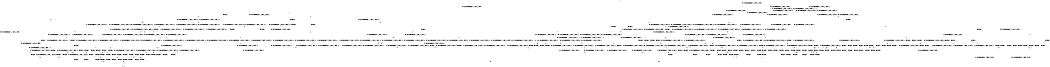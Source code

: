 digraph BCG {
size = "7, 10.5";
center = TRUE;
node [shape = circle];
0 [peripheries = 2];
0 -> 1 [label = "EX !0 !ATOMIC_EXCH_BRANCH (1, +1, TRUE, +0, 2, TRUE) !::"];
0 -> 2 [label = "EX !1 !ATOMIC_EXCH_BRANCH (1, +0, TRUE, +0, 1, TRUE) !::"];
0 -> 3 [label = "EX !2 !ATOMIC_EXCH_BRANCH (1, +0, FALSE, +0, 3, TRUE) !::"];
0 -> 4 [label = "EX !0 !ATOMIC_EXCH_BRANCH (1, +1, TRUE, +0, 2, TRUE) !::"];
2 -> 5 [label = "EX !1 !ATOMIC_EXCH_BRANCH (1, +0, TRUE, +0, 1, TRUE) !:0:1:"];
2 -> 6 [label = "EX !2 !ATOMIC_EXCH_BRANCH (1, +0, FALSE, +0, 3, TRUE) !:0:1:"];
2 -> 7 [label = "EX !0 !ATOMIC_EXCH_BRANCH (1, +1, TRUE, +0, 2, TRUE) !:0:1:"];
2 -> 8 [label = "EX !1 !ATOMIC_EXCH_BRANCH (1, +0, TRUE, +0, 1, TRUE) !:0:1:"];
3 -> 9 [label = "EX !0 !ATOMIC_EXCH_BRANCH (1, +1, TRUE, +0, 2, TRUE) !:0:1:2:"];
3 -> 10 [label = "TERMINATE !2"];
3 -> 11 [label = "EX !1 !ATOMIC_EXCH_BRANCH (1, +0, TRUE, +0, 1, TRUE) !:0:1:2:"];
3 -> 12 [label = "EX !0 !ATOMIC_EXCH_BRANCH (1, +1, TRUE, +0, 2, TRUE) !:0:1:2:"];
4 -> 13 [label = "TERMINATE !0"];
4 -> 14 [label = "TERMINATE !0"];
4 -> 15 [label = "EX !1 !ATOMIC_EXCH_BRANCH (1, +0, TRUE, +0, 1, FALSE) !:0:"];
4 -> 16 [label = "EX !2 !ATOMIC_EXCH_BRANCH (1, +0, FALSE, +0, 3, FALSE) !:0:"];
5 -> 17 [label = "EX !0 !ATOMIC_EXCH_BRANCH (1, +1, TRUE, +0, 2, TRUE) !:0:1:"];
6 -> 18 [label = "EX !1 !ATOMIC_EXCH_BRANCH (1, +0, TRUE, +0, 1, TRUE) !:0:1:2:"];
6 -> 19 [label = "TERMINATE !2"];
6 -> 20 [label = "EX !0 !ATOMIC_EXCH_BRANCH (1, +1, TRUE, +0, 2, TRUE) !:0:1:2:"];
6 -> 11 [label = "EX !1 !ATOMIC_EXCH_BRANCH (1, +0, TRUE, +0, 1, TRUE) !:0:1:2:"];
7 -> 21 [label = "EX !1 !ATOMIC_EXCH_BRANCH (1, +0, TRUE, +0, 1, FALSE) !:0:1:"];
7 -> 22 [label = "TERMINATE !0"];
7 -> 23 [label = "EX !2 !ATOMIC_EXCH_BRANCH (1, +0, FALSE, +0, 3, FALSE) !:0:1:"];
7 -> 24 [label = "EX !1 !ATOMIC_EXCH_BRANCH (1, +0, TRUE, +0, 1, FALSE) !:0:1:"];
8 -> 17 [label = "EX !0 !ATOMIC_EXCH_BRANCH (1, +1, TRUE, +0, 2, TRUE) !:0:1:"];
8 -> 6 [label = "EX !2 !ATOMIC_EXCH_BRANCH (1, +0, FALSE, +0, 3, TRUE) !:0:1:"];
8 -> 7 [label = "EX !0 !ATOMIC_EXCH_BRANCH (1, +1, TRUE, +0, 2, TRUE) !:0:1:"];
8 -> 8 [label = "EX !1 !ATOMIC_EXCH_BRANCH (1, +0, TRUE, +0, 1, TRUE) !:0:1:"];
9 -> 25 [label = "EX !1 !ATOMIC_EXCH_BRANCH (1, +0, TRUE, +0, 1, FALSE) !:0:1:2:"];
10 -> 26 [label = "EX !0 !ATOMIC_EXCH_BRANCH (1, +1, TRUE, +0, 2, TRUE) !:0:1:"];
10 -> 27 [label = "EX !1 !ATOMIC_EXCH_BRANCH (1, +0, TRUE, +0, 1, TRUE) !:0:1:"];
10 -> 28 [label = "EX !0 !ATOMIC_EXCH_BRANCH (1, +1, TRUE, +0, 2, TRUE) !:0:1:"];
11 -> 29 [label = "EX !0 !ATOMIC_EXCH_BRANCH (1, +1, TRUE, +0, 2, TRUE) !:0:1:2:"];
11 -> 19 [label = "TERMINATE !2"];
11 -> 20 [label = "EX !0 !ATOMIC_EXCH_BRANCH (1, +1, TRUE, +0, 2, TRUE) !:0:1:2:"];
11 -> 11 [label = "EX !1 !ATOMIC_EXCH_BRANCH (1, +0, TRUE, +0, 1, TRUE) !:0:1:2:"];
12 -> 25 [label = "EX !1 !ATOMIC_EXCH_BRANCH (1, +0, TRUE, +0, 1, FALSE) !:0:1:2:"];
12 -> 30 [label = "TERMINATE !2"];
12 -> 31 [label = "TERMINATE !0"];
12 -> 32 [label = "EX !1 !ATOMIC_EXCH_BRANCH (1, +0, TRUE, +0, 1, FALSE) !:0:1:2:"];
13 -> 1 [label = "EX !2 !ATOMIC_EXCH_BRANCH (1, +0, FALSE, +0, 3, FALSE) !::"];
14 -> 1 [label = "EX !2 !ATOMIC_EXCH_BRANCH (1, +0, FALSE, +0, 3, FALSE) !::"];
14 -> 33 [label = "EX !1 !ATOMIC_EXCH_BRANCH (1, +0, TRUE, +0, 1, FALSE) !::"];
14 -> 34 [label = "EX !2 !ATOMIC_EXCH_BRANCH (1, +0, FALSE, +0, 3, FALSE) !::"];
15 -> 35 [label = "TERMINATE !0"];
15 -> 36 [label = "TERMINATE !1"];
15 -> 37 [label = "TERMINATE !0"];
15 -> 38 [label = "EX !2 !ATOMIC_EXCH_BRANCH (1, +0, FALSE, +0, 3, TRUE) !:0:1:"];
16 -> 39 [label = "EX !2 !ATOMIC_EXCH_BRANCH (1, +1, TRUE, +1, 1, TRUE) !:0:1:2:"];
16 -> 40 [label = "TERMINATE !0"];
16 -> 41 [label = "EX !1 !ATOMIC_EXCH_BRANCH (1, +0, TRUE, +0, 1, FALSE) !:0:1:2:"];
16 -> 42 [label = "EX !2 !ATOMIC_EXCH_BRANCH (1, +1, TRUE, +1, 1, TRUE) !:0:1:2:"];
17 -> 21 [label = "EX !1 !ATOMIC_EXCH_BRANCH (1, +0, TRUE, +0, 1, FALSE) !:0:1:"];
18 -> 29 [label = "EX !0 !ATOMIC_EXCH_BRANCH (1, +1, TRUE, +0, 2, TRUE) !:0:1:2:"];
19 -> 43 [label = "EX !1 !ATOMIC_EXCH_BRANCH (1, +0, TRUE, +0, 1, TRUE) !:0:1:"];
19 -> 44 [label = "EX !0 !ATOMIC_EXCH_BRANCH (1, +1, TRUE, +0, 2, TRUE) !:0:1:"];
19 -> 27 [label = "EX !1 !ATOMIC_EXCH_BRANCH (1, +0, TRUE, +0, 1, TRUE) !:0:1:"];
20 -> 25 [label = "EX !1 !ATOMIC_EXCH_BRANCH (1, +0, TRUE, +0, 1, FALSE) !:0:1:2:"];
20 -> 45 [label = "TERMINATE !2"];
20 -> 46 [label = "TERMINATE !0"];
20 -> 32 [label = "EX !1 !ATOMIC_EXCH_BRANCH (1, +0, TRUE, +0, 1, FALSE) !:0:1:2:"];
21 -> 35 [label = "TERMINATE !0"];
22 -> 47 [label = "EX !1 !ATOMIC_EXCH_BRANCH (1, +0, TRUE, +0, 1, FALSE) !:1:"];
22 -> 48 [label = "EX !2 !ATOMIC_EXCH_BRANCH (1, +0, FALSE, +0, 3, FALSE) !:1:"];
22 -> 49 [label = "EX !1 !ATOMIC_EXCH_BRANCH (1, +0, TRUE, +0, 1, FALSE) !:1:"];
23 -> 50 [label = "EX !1 !ATOMIC_EXCH_BRANCH (1, +0, TRUE, +0, 1, FALSE) !:0:1:2:"];
23 -> 51 [label = "TERMINATE !0"];
23 -> 52 [label = "EX !2 !ATOMIC_EXCH_BRANCH (1, +1, TRUE, +1, 1, TRUE) !:0:1:2:"];
23 -> 41 [label = "EX !1 !ATOMIC_EXCH_BRANCH (1, +0, TRUE, +0, 1, FALSE) !:0:1:2:"];
24 -> 35 [label = "TERMINATE !0"];
24 -> 36 [label = "TERMINATE !1"];
24 -> 37 [label = "TERMINATE !0"];
24 -> 38 [label = "EX !2 !ATOMIC_EXCH_BRANCH (1, +0, FALSE, +0, 3, TRUE) !:0:1:"];
25 -> 53 [label = "TERMINATE !0"];
26 -> 54 [label = "EX !1 !ATOMIC_EXCH_BRANCH (1, +0, TRUE, +0, 1, FALSE) !:0:1:"];
27 -> 55 [label = "EX !0 !ATOMIC_EXCH_BRANCH (1, +1, TRUE, +0, 2, TRUE) !:0:1:"];
27 -> 44 [label = "EX !0 !ATOMIC_EXCH_BRANCH (1, +1, TRUE, +0, 2, TRUE) !:0:1:"];
27 -> 27 [label = "EX !1 !ATOMIC_EXCH_BRANCH (1, +0, TRUE, +0, 1, TRUE) !:0:1:"];
28 -> 54 [label = "EX !1 !ATOMIC_EXCH_BRANCH (1, +0, TRUE, +0, 1, FALSE) !:0:1:"];
28 -> 56 [label = "TERMINATE !0"];
28 -> 57 [label = "EX !1 !ATOMIC_EXCH_BRANCH (1, +0, TRUE, +0, 1, FALSE) !:0:1:"];
29 -> 25 [label = "EX !1 !ATOMIC_EXCH_BRANCH (1, +0, TRUE, +0, 1, FALSE) !:0:1:2:"];
30 -> 54 [label = "EX !1 !ATOMIC_EXCH_BRANCH (1, +0, TRUE, +0, 1, FALSE) !:0:1:"];
30 -> 56 [label = "TERMINATE !0"];
30 -> 57 [label = "EX !1 !ATOMIC_EXCH_BRANCH (1, +0, TRUE, +0, 1, FALSE) !:0:1:"];
31 -> 58 [label = "EX !1 !ATOMIC_EXCH_BRANCH (1, +0, TRUE, +0, 1, FALSE) !:1:2:"];
31 -> 56 [label = "TERMINATE !2"];
31 -> 59 [label = "EX !1 !ATOMIC_EXCH_BRANCH (1, +0, TRUE, +0, 1, FALSE) !:1:2:"];
32 -> 53 [label = "TERMINATE !0"];
32 -> 60 [label = "TERMINATE !1"];
32 -> 61 [label = "TERMINATE !2"];
32 -> 62 [label = "TERMINATE !0"];
33 -> 63 [label = "TERMINATE !1"];
33 -> 64 [label = "TERMINATE !1"];
33 -> 65 [label = "EX !2 !ATOMIC_EXCH_BRANCH (1, +0, FALSE, +0, 3, TRUE) !:1:"];
34 -> 66 [label = "EX !2 !ATOMIC_EXCH_BRANCH (1, +1, TRUE, +1, 1, TRUE) !:1:2:"];
34 -> 67 [label = "EX !1 !ATOMIC_EXCH_BRANCH (1, +0, TRUE, +0, 1, FALSE) !:1:2:"];
34 -> 68 [label = "EX !2 !ATOMIC_EXCH_BRANCH (1, +1, TRUE, +1, 1, TRUE) !:1:2:"];
35 -> 63 [label = "TERMINATE !1"];
36 -> 63 [label = "TERMINATE !0"];
36 -> 64 [label = "TERMINATE !0"];
36 -> 69 [label = "EX !2 !ATOMIC_EXCH_BRANCH (1, +0, FALSE, +0, 3, TRUE) !:0:"];
37 -> 63 [label = "TERMINATE !1"];
37 -> 64 [label = "TERMINATE !1"];
37 -> 65 [label = "EX !2 !ATOMIC_EXCH_BRANCH (1, +0, FALSE, +0, 3, TRUE) !:1:"];
38 -> 53 [label = "TERMINATE !0"];
38 -> 60 [label = "TERMINATE !1"];
38 -> 61 [label = "TERMINATE !2"];
38 -> 62 [label = "TERMINATE !0"];
39 -> 70 [label = "EX !2 !ATOMIC_EXCH_BRANCH (1, +0, FALSE, +0, 3, FALSE) !:0:1:2:"];
40 -> 66 [label = "EX !2 !ATOMIC_EXCH_BRANCH (1, +1, TRUE, +1, 1, TRUE) !:1:2:"];
40 -> 67 [label = "EX !1 !ATOMIC_EXCH_BRANCH (1, +0, TRUE, +0, 1, FALSE) !:1:2:"];
40 -> 68 [label = "EX !2 !ATOMIC_EXCH_BRANCH (1, +1, TRUE, +1, 1, TRUE) !:1:2:"];
41 -> 71 [label = "EX !2 !ATOMIC_EXCH_BRANCH (1, +1, TRUE, +1, 1, FALSE) !:0:1:2:"];
41 -> 72 [label = "TERMINATE !1"];
41 -> 73 [label = "TERMINATE !0"];
41 -> 74 [label = "EX !2 !ATOMIC_EXCH_BRANCH (1, +1, TRUE, +1, 1, FALSE) !:0:1:2:"];
42 -> 70 [label = "EX !2 !ATOMIC_EXCH_BRANCH (1, +0, FALSE, +0, 3, FALSE) !:0:1:2:"];
42 -> 75 [label = "TERMINATE !0"];
42 -> 76 [label = "EX !1 !ATOMIC_EXCH_BRANCH (1, +0, TRUE, +0, 1, FALSE) !:0:1:2:"];
42 -> 77 [label = "EX !2 !ATOMIC_EXCH_BRANCH (1, +0, FALSE, +0, 3, FALSE) !:0:1:2:"];
43 -> 55 [label = "EX !0 !ATOMIC_EXCH_BRANCH (1, +1, TRUE, +0, 2, TRUE) !:0:1:"];
44 -> 54 [label = "EX !1 !ATOMIC_EXCH_BRANCH (1, +0, TRUE, +0, 1, FALSE) !:0:1:"];
44 -> 78 [label = "TERMINATE !0"];
44 -> 57 [label = "EX !1 !ATOMIC_EXCH_BRANCH (1, +0, TRUE, +0, 1, FALSE) !:0:1:"];
45 -> 54 [label = "EX !1 !ATOMIC_EXCH_BRANCH (1, +0, TRUE, +0, 1, FALSE) !:0:1:"];
45 -> 78 [label = "TERMINATE !0"];
45 -> 57 [label = "EX !1 !ATOMIC_EXCH_BRANCH (1, +0, TRUE, +0, 1, FALSE) !:0:1:"];
46 -> 58 [label = "EX !1 !ATOMIC_EXCH_BRANCH (1, +0, TRUE, +0, 1, FALSE) !:1:2:"];
46 -> 78 [label = "TERMINATE !2"];
46 -> 59 [label = "EX !1 !ATOMIC_EXCH_BRANCH (1, +0, TRUE, +0, 1, FALSE) !:1:2:"];
47 -> 63 [label = "TERMINATE !1"];
48 -> 79 [label = "EX !1 !ATOMIC_EXCH_BRANCH (1, +0, TRUE, +0, 1, FALSE) !:1:2:"];
48 -> 80 [label = "EX !2 !ATOMIC_EXCH_BRANCH (1, +1, TRUE, +1, 1, TRUE) !:1:2:"];
48 -> 67 [label = "EX !1 !ATOMIC_EXCH_BRANCH (1, +0, TRUE, +0, 1, FALSE) !:1:2:"];
49 -> 63 [label = "TERMINATE !1"];
49 -> 64 [label = "TERMINATE !1"];
49 -> 65 [label = "EX !2 !ATOMIC_EXCH_BRANCH (1, +0, FALSE, +0, 3, TRUE) !:1:"];
50 -> 71 [label = "EX !2 !ATOMIC_EXCH_BRANCH (1, +1, TRUE, +1, 1, FALSE) !:0:1:2:"];
51 -> 79 [label = "EX !1 !ATOMIC_EXCH_BRANCH (1, +0, TRUE, +0, 1, FALSE) !:1:2:"];
51 -> 80 [label = "EX !2 !ATOMIC_EXCH_BRANCH (1, +1, TRUE, +1, 1, TRUE) !:1:2:"];
51 -> 67 [label = "EX !1 !ATOMIC_EXCH_BRANCH (1, +0, TRUE, +0, 1, FALSE) !:1:2:"];
52 -> 81 [label = "EX !1 !ATOMIC_EXCH_BRANCH (1, +0, TRUE, +0, 1, FALSE) !:0:1:2:"];
52 -> 82 [label = "TERMINATE !0"];
52 -> 83 [label = "EX !2 !ATOMIC_EXCH_BRANCH (1, +0, FALSE, +0, 3, FALSE) !:0:1:2:"];
52 -> 76 [label = "EX !1 !ATOMIC_EXCH_BRANCH (1, +0, TRUE, +0, 1, FALSE) !:0:1:2:"];
53 -> 84 [label = "TERMINATE !2"];
54 -> 84 [label = "TERMINATE !0"];
55 -> 54 [label = "EX !1 !ATOMIC_EXCH_BRANCH (1, +0, TRUE, +0, 1, FALSE) !:0:1:"];
56 -> 85 [label = "EX !1 !ATOMIC_EXCH_BRANCH (1, +0, TRUE, +0, 1, FALSE) !:1:"];
56 -> 86 [label = "EX !1 !ATOMIC_EXCH_BRANCH (1, +0, TRUE, +0, 1, FALSE) !:1:"];
57 -> 84 [label = "TERMINATE !0"];
57 -> 87 [label = "TERMINATE !1"];
57 -> 88 [label = "TERMINATE !0"];
58 -> 84 [label = "TERMINATE !2"];
59 -> 84 [label = "TERMINATE !2"];
59 -> 89 [label = "TERMINATE !1"];
59 -> 88 [label = "TERMINATE !2"];
60 -> 90 [label = "TERMINATE !0"];
60 -> 87 [label = "TERMINATE !2"];
60 -> 89 [label = "TERMINATE !0"];
61 -> 84 [label = "TERMINATE !0"];
61 -> 87 [label = "TERMINATE !1"];
61 -> 88 [label = "TERMINATE !0"];
62 -> 84 [label = "TERMINATE !2"];
62 -> 89 [label = "TERMINATE !1"];
62 -> 88 [label = "TERMINATE !2"];
63 -> 1 [label = "EX !2 !ATOMIC_EXCH_BRANCH (1, +0, FALSE, +0, 3, TRUE) !::"];
64 -> 1 [label = "EX !2 !ATOMIC_EXCH_BRANCH (1, +0, FALSE, +0, 3, TRUE) !::"];
64 -> 91 [label = "EX !2 !ATOMIC_EXCH_BRANCH (1, +0, FALSE, +0, 3, TRUE) !::"];
65 -> 84 [label = "TERMINATE !2"];
65 -> 89 [label = "TERMINATE !1"];
65 -> 88 [label = "TERMINATE !2"];
66 -> 92 [label = "EX !2 !ATOMIC_EXCH_BRANCH (1, +0, FALSE, +0, 3, FALSE) !:1:2:"];
67 -> 93 [label = "EX !2 !ATOMIC_EXCH_BRANCH (1, +1, TRUE, +1, 1, FALSE) !:1:2:"];
67 -> 94 [label = "TERMINATE !1"];
67 -> 95 [label = "EX !2 !ATOMIC_EXCH_BRANCH (1, +1, TRUE, +1, 1, FALSE) !:1:2:"];
68 -> 92 [label = "EX !2 !ATOMIC_EXCH_BRANCH (1, +0, FALSE, +0, 3, FALSE) !:1:2:"];
68 -> 96 [label = "EX !1 !ATOMIC_EXCH_BRANCH (1, +0, TRUE, +0, 1, FALSE) !:1:2:"];
68 -> 97 [label = "EX !2 !ATOMIC_EXCH_BRANCH (1, +0, FALSE, +0, 3, FALSE) !:1:2:"];
69 -> 90 [label = "TERMINATE !0"];
69 -> 87 [label = "TERMINATE !2"];
69 -> 89 [label = "TERMINATE !0"];
70 -> 50 [label = "EX !1 !ATOMIC_EXCH_BRANCH (1, +0, TRUE, +0, 1, FALSE) !:0:1:2:"];
71 -> 98 [label = "TERMINATE !0"];
72 -> 99 [label = "EX !2 !ATOMIC_EXCH_BRANCH (1, +1, TRUE, +1, 1, FALSE) !:0:2:"];
72 -> 94 [label = "TERMINATE !0"];
72 -> 100 [label = "EX !2 !ATOMIC_EXCH_BRANCH (1, +1, TRUE, +1, 1, FALSE) !:0:2:"];
73 -> 93 [label = "EX !2 !ATOMIC_EXCH_BRANCH (1, +1, TRUE, +1, 1, FALSE) !:1:2:"];
73 -> 94 [label = "TERMINATE !1"];
73 -> 95 [label = "EX !2 !ATOMIC_EXCH_BRANCH (1, +1, TRUE, +1, 1, FALSE) !:1:2:"];
74 -> 98 [label = "TERMINATE !0"];
74 -> 101 [label = "TERMINATE !1"];
74 -> 102 [label = "TERMINATE !2"];
74 -> 103 [label = "TERMINATE !0"];
75 -> 92 [label = "EX !2 !ATOMIC_EXCH_BRANCH (1, +0, FALSE, +0, 3, FALSE) !:1:2:"];
75 -> 96 [label = "EX !1 !ATOMIC_EXCH_BRANCH (1, +0, TRUE, +0, 1, FALSE) !:1:2:"];
75 -> 97 [label = "EX !2 !ATOMIC_EXCH_BRANCH (1, +0, FALSE, +0, 3, FALSE) !:1:2:"];
76 -> 104 [label = "EX !2 !ATOMIC_EXCH_BRANCH (1, +0, FALSE, +0, 3, TRUE) !:0:1:2:"];
76 -> 105 [label = "TERMINATE !1"];
76 -> 106 [label = "TERMINATE !0"];
76 -> 107 [label = "EX !2 !ATOMIC_EXCH_BRANCH (1, +0, FALSE, +0, 3, TRUE) !:0:1:2:"];
77 -> 50 [label = "EX !1 !ATOMIC_EXCH_BRANCH (1, +0, TRUE, +0, 1, FALSE) !:0:1:2:"];
77 -> 40 [label = "TERMINATE !0"];
77 -> 41 [label = "EX !1 !ATOMIC_EXCH_BRANCH (1, +0, TRUE, +0, 1, FALSE) !:0:1:2:"];
77 -> 42 [label = "EX !2 !ATOMIC_EXCH_BRANCH (1, +1, TRUE, +1, 1, TRUE) !:0:1:2:"];
78 -> 85 [label = "EX !1 !ATOMIC_EXCH_BRANCH (1, +0, TRUE, +0, 1, FALSE) !:1:"];
78 -> 86 [label = "EX !1 !ATOMIC_EXCH_BRANCH (1, +0, TRUE, +0, 1, FALSE) !:1:"];
79 -> 93 [label = "EX !2 !ATOMIC_EXCH_BRANCH (1, +1, TRUE, +1, 1, FALSE) !:1:2:"];
80 -> 108 [label = "EX !1 !ATOMIC_EXCH_BRANCH (1, +0, TRUE, +0, 1, FALSE) !:1:2:"];
80 -> 109 [label = "EX !2 !ATOMIC_EXCH_BRANCH (1, +0, FALSE, +0, 3, FALSE) !:1:2:"];
80 -> 96 [label = "EX !1 !ATOMIC_EXCH_BRANCH (1, +0, TRUE, +0, 1, FALSE) !:1:2:"];
81 -> 104 [label = "EX !2 !ATOMIC_EXCH_BRANCH (1, +0, FALSE, +0, 3, TRUE) !:0:1:2:"];
82 -> 108 [label = "EX !1 !ATOMIC_EXCH_BRANCH (1, +0, TRUE, +0, 1, FALSE) !:1:2:"];
82 -> 109 [label = "EX !2 !ATOMIC_EXCH_BRANCH (1, +0, FALSE, +0, 3, FALSE) !:1:2:"];
82 -> 96 [label = "EX !1 !ATOMIC_EXCH_BRANCH (1, +0, TRUE, +0, 1, FALSE) !:1:2:"];
83 -> 50 [label = "EX !1 !ATOMIC_EXCH_BRANCH (1, +0, TRUE, +0, 1, FALSE) !:0:1:2:"];
83 -> 51 [label = "TERMINATE !0"];
83 -> 52 [label = "EX !2 !ATOMIC_EXCH_BRANCH (1, +1, TRUE, +1, 1, TRUE) !:0:1:2:"];
83 -> 41 [label = "EX !1 !ATOMIC_EXCH_BRANCH (1, +0, TRUE, +0, 1, FALSE) !:0:1:2:"];
84 -> 110 [label = "TERMINATE !1"];
85 -> 110 [label = "TERMINATE !1"];
86 -> 110 [label = "TERMINATE !1"];
86 -> 111 [label = "TERMINATE !1"];
87 -> 110 [label = "TERMINATE !0"];
87 -> 111 [label = "TERMINATE !0"];
88 -> 110 [label = "TERMINATE !1"];
88 -> 111 [label = "TERMINATE !1"];
89 -> 110 [label = "TERMINATE !2"];
89 -> 111 [label = "TERMINATE !2"];
90 -> 110 [label = "TERMINATE !2"];
91 -> 110 [label = "TERMINATE !2"];
91 -> 111 [label = "TERMINATE !2"];
92 -> 79 [label = "EX !1 !ATOMIC_EXCH_BRANCH (1, +0, TRUE, +0, 1, FALSE) !:1:2:"];
93 -> 112 [label = "TERMINATE !2"];
94 -> 113 [label = "EX !2 !ATOMIC_EXCH_BRANCH (1, +1, TRUE, +1, 1, FALSE) !:2:"];
94 -> 114 [label = "EX !2 !ATOMIC_EXCH_BRANCH (1, +1, TRUE, +1, 1, FALSE) !:2:"];
95 -> 112 [label = "TERMINATE !2"];
95 -> 115 [label = "TERMINATE !1"];
95 -> 116 [label = "TERMINATE !2"];
96 -> 117 [label = "EX !2 !ATOMIC_EXCH_BRANCH (1, +0, FALSE, +0, 3, TRUE) !:1:2:"];
96 -> 118 [label = "TERMINATE !1"];
96 -> 119 [label = "EX !2 !ATOMIC_EXCH_BRANCH (1, +0, FALSE, +0, 3, TRUE) !:1:2:"];
97 -> 79 [label = "EX !1 !ATOMIC_EXCH_BRANCH (1, +0, TRUE, +0, 1, FALSE) !:1:2:"];
97 -> 67 [label = "EX !1 !ATOMIC_EXCH_BRANCH (1, +0, TRUE, +0, 1, FALSE) !:1:2:"];
97 -> 68 [label = "EX !2 !ATOMIC_EXCH_BRANCH (1, +1, TRUE, +1, 1, TRUE) !:1:2:"];
98 -> 112 [label = "TERMINATE !2"];
99 -> 120 [label = "TERMINATE !0"];
100 -> 120 [label = "TERMINATE !0"];
100 -> 121 [label = "TERMINATE !2"];
100 -> 115 [label = "TERMINATE !0"];
101 -> 120 [label = "TERMINATE !0"];
101 -> 121 [label = "TERMINATE !2"];
101 -> 115 [label = "TERMINATE !0"];
102 -> 112 [label = "TERMINATE !0"];
102 -> 121 [label = "TERMINATE !1"];
102 -> 116 [label = "TERMINATE !0"];
103 -> 112 [label = "TERMINATE !2"];
103 -> 115 [label = "TERMINATE !1"];
103 -> 116 [label = "TERMINATE !2"];
104 -> 53 [label = "TERMINATE !0"];
105 -> 122 [label = "EX !2 !ATOMIC_EXCH_BRANCH (1, +0, FALSE, +0, 3, TRUE) !:0:2:"];
105 -> 118 [label = "TERMINATE !0"];
105 -> 123 [label = "EX !2 !ATOMIC_EXCH_BRANCH (1, +0, FALSE, +0, 3, TRUE) !:0:2:"];
106 -> 117 [label = "EX !2 !ATOMIC_EXCH_BRANCH (1, +0, FALSE, +0, 3, TRUE) !:1:2:"];
106 -> 118 [label = "TERMINATE !1"];
106 -> 119 [label = "EX !2 !ATOMIC_EXCH_BRANCH (1, +0, FALSE, +0, 3, TRUE) !:1:2:"];
107 -> 53 [label = "TERMINATE !0"];
107 -> 60 [label = "TERMINATE !1"];
107 -> 61 [label = "TERMINATE !2"];
107 -> 62 [label = "TERMINATE !0"];
108 -> 117 [label = "EX !2 !ATOMIC_EXCH_BRANCH (1, +0, FALSE, +0, 3, TRUE) !:1:2:"];
109 -> 79 [label = "EX !1 !ATOMIC_EXCH_BRANCH (1, +0, TRUE, +0, 1, FALSE) !:1:2:"];
109 -> 80 [label = "EX !2 !ATOMIC_EXCH_BRANCH (1, +1, TRUE, +1, 1, TRUE) !:1:2:"];
109 -> 67 [label = "EX !1 !ATOMIC_EXCH_BRANCH (1, +0, TRUE, +0, 1, FALSE) !:1:2:"];
110 -> 1 [label = "exit"];
111 -> 1 [label = "exit"];
112 -> 124 [label = "TERMINATE !1"];
113 -> 124 [label = "TERMINATE !2"];
114 -> 124 [label = "TERMINATE !2"];
114 -> 125 [label = "TERMINATE !2"];
115 -> 124 [label = "TERMINATE !2"];
115 -> 125 [label = "TERMINATE !2"];
116 -> 124 [label = "TERMINATE !1"];
116 -> 125 [label = "TERMINATE !1"];
117 -> 84 [label = "TERMINATE !2"];
118 -> 126 [label = "EX !2 !ATOMIC_EXCH_BRANCH (1, +0, FALSE, +0, 3, TRUE) !:2:"];
118 -> 127 [label = "EX !2 !ATOMIC_EXCH_BRANCH (1, +0, FALSE, +0, 3, TRUE) !:2:"];
119 -> 84 [label = "TERMINATE !2"];
119 -> 89 [label = "TERMINATE !1"];
119 -> 88 [label = "TERMINATE !2"];
120 -> 124 [label = "TERMINATE !2"];
121 -> 124 [label = "TERMINATE !0"];
121 -> 125 [label = "TERMINATE !0"];
122 -> 90 [label = "TERMINATE !0"];
123 -> 90 [label = "TERMINATE !0"];
123 -> 87 [label = "TERMINATE !2"];
123 -> 89 [label = "TERMINATE !0"];
124 -> 1 [label = "exit"];
125 -> 1 [label = "exit"];
126 -> 110 [label = "TERMINATE !2"];
127 -> 110 [label = "TERMINATE !2"];
127 -> 111 [label = "TERMINATE !2"];
}

